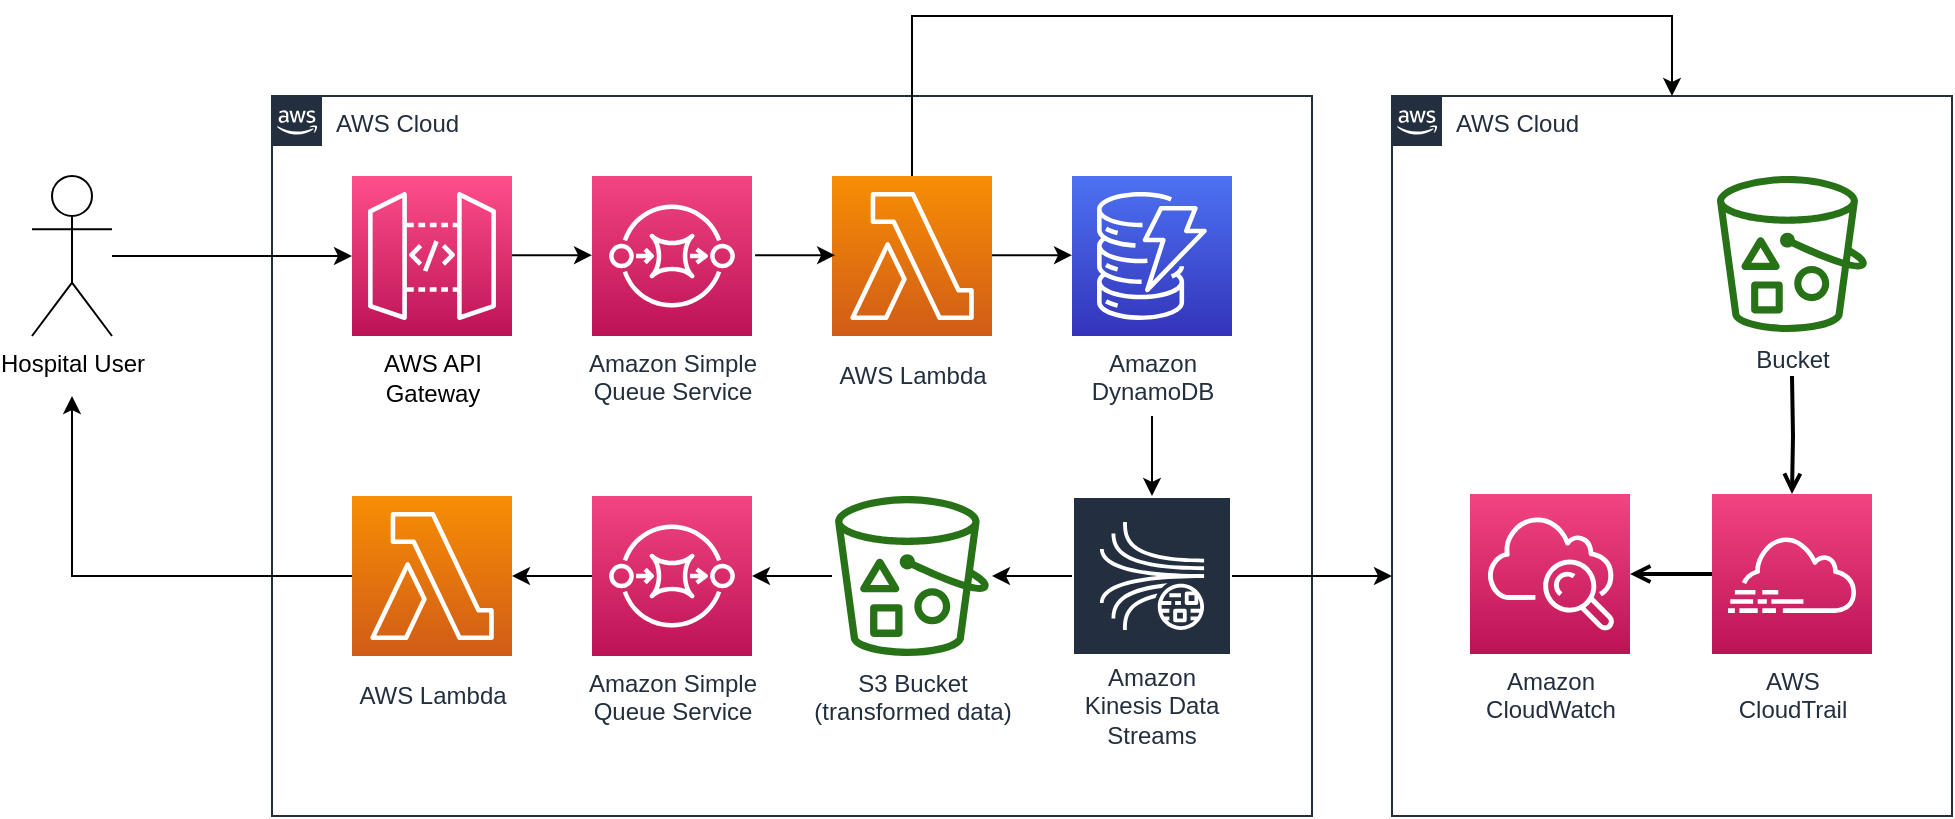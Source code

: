 <mxfile version="18.2.0" type="device"><diagram id="Ht1M8jgEwFfnCIfOTk4-" name="Page-1"><mxGraphModel dx="2863" dy="1881" grid="1" gridSize="10" guides="1" tooltips="1" connect="1" arrows="1" fold="1" page="1" pageScale="1" pageWidth="1169" pageHeight="827" math="0" shadow="0"><root><mxCell id="0"/><mxCell id="1" parent="0"/><mxCell id="UEzPUAAOIrF-is8g5C7q-74" value="AWS Cloud" style="points=[[0,0],[0.25,0],[0.5,0],[0.75,0],[1,0],[1,0.25],[1,0.5],[1,0.75],[1,1],[0.75,1],[0.5,1],[0.25,1],[0,1],[0,0.75],[0,0.5],[0,0.25]];outlineConnect=0;gradientColor=none;html=1;whiteSpace=wrap;fontSize=12;fontStyle=0;shape=mxgraph.aws4.group;grIcon=mxgraph.aws4.group_aws_cloud_alt;strokeColor=#232F3E;fillColor=none;verticalAlign=top;align=left;spacingLeft=30;fontColor=#232F3E;dashed=0;labelBackgroundColor=#ffffff;container=1;pointerEvents=0;collapsible=0;recursiveResize=0;" parent="1" vertex="1"><mxGeometry x="-120" y="-240" width="520" height="360" as="geometry"/></mxCell><mxCell id="UEzPUAAOIrF-is8g5C7q-85" value="AWS Lambda" style="outlineConnect=0;fontColor=#232F3E;gradientColor=#F78E04;gradientDirection=north;fillColor=#D05C17;strokeColor=#ffffff;dashed=0;verticalLabelPosition=bottom;verticalAlign=top;align=center;html=1;fontSize=12;fontStyle=0;aspect=fixed;shape=mxgraph.aws4.resourceIcon;resIcon=mxgraph.aws4.lambda;labelBackgroundColor=#ffffff;spacingTop=6;" parent="UEzPUAAOIrF-is8g5C7q-74" vertex="1"><mxGeometry x="280" y="40" width="80" height="80" as="geometry"/></mxCell><mxCell id="UEzPUAAOIrF-is8g5C7q-87" value="Amazon&lt;br&gt;DynamoDB" style="outlineConnect=0;fontColor=#232F3E;gradientColor=#4D72F3;gradientDirection=north;fillColor=#3334B9;strokeColor=#ffffff;dashed=0;verticalLabelPosition=bottom;verticalAlign=top;align=center;html=1;fontSize=12;fontStyle=0;aspect=fixed;shape=mxgraph.aws4.resourceIcon;resIcon=mxgraph.aws4.dynamodb;labelBackgroundColor=#ffffff;" parent="UEzPUAAOIrF-is8g5C7q-74" vertex="1"><mxGeometry x="400" y="40" width="80" height="80" as="geometry"/></mxCell><mxCell id="UEzPUAAOIrF-is8g5C7q-77" value="S3 Bucket &lt;br&gt;(transformed data)" style="outlineConnect=0;fontColor=#232F3E;gradientColor=none;fillColor=#277116;strokeColor=none;dashed=0;verticalLabelPosition=bottom;verticalAlign=top;align=center;html=1;fontSize=12;fontStyle=0;aspect=fixed;pointerEvents=1;shape=mxgraph.aws4.bucket_with_objects;labelBackgroundColor=#ffffff;" parent="UEzPUAAOIrF-is8g5C7q-74" vertex="1"><mxGeometry x="281.54" y="200" width="76.92" height="80" as="geometry"/></mxCell><mxCell id="rLvb3nesgzpjWio9bO0E-1" value="Amazon Simple&lt;br&gt;Queue Service&lt;br&gt;" style="outlineConnect=0;fontColor=#232F3E;gradientColor=#F34482;gradientDirection=north;fillColor=#BC1356;strokeColor=#ffffff;dashed=0;verticalLabelPosition=bottom;verticalAlign=top;align=center;html=1;fontSize=12;fontStyle=0;aspect=fixed;shape=mxgraph.aws4.resourceIcon;resIcon=mxgraph.aws4.sqs;labelBackgroundColor=#ffffff;" vertex="1" parent="UEzPUAAOIrF-is8g5C7q-74"><mxGeometry x="160" y="200" width="80" height="80" as="geometry"/></mxCell><mxCell id="rLvb3nesgzpjWio9bO0E-2" value="Amazon Simple&lt;br&gt;Queue Service&lt;br&gt;" style="outlineConnect=0;fontColor=#232F3E;gradientColor=#F34482;gradientDirection=north;fillColor=#BC1356;strokeColor=#ffffff;dashed=0;verticalLabelPosition=bottom;verticalAlign=top;align=center;html=1;fontSize=12;fontStyle=0;aspect=fixed;shape=mxgraph.aws4.resourceIcon;resIcon=mxgraph.aws4.sqs;labelBackgroundColor=#ffffff;" vertex="1" parent="UEzPUAAOIrF-is8g5C7q-74"><mxGeometry x="160" y="40" width="80" height="80" as="geometry"/></mxCell><mxCell id="rLvb3nesgzpjWio9bO0E-3" value="" style="sketch=0;points=[[0,0,0],[0.25,0,0],[0.5,0,0],[0.75,0,0],[1,0,0],[0,1,0],[0.25,1,0],[0.5,1,0],[0.75,1,0],[1,1,0],[0,0.25,0],[0,0.5,0],[0,0.75,0],[1,0.25,0],[1,0.5,0],[1,0.75,0]];outlineConnect=0;fontColor=#232F3E;gradientColor=#FF4F8B;gradientDirection=north;fillColor=#BC1356;strokeColor=#ffffff;dashed=0;verticalLabelPosition=bottom;verticalAlign=top;align=center;html=1;fontSize=12;fontStyle=0;aspect=fixed;shape=mxgraph.aws4.resourceIcon;resIcon=mxgraph.aws4.api_gateway;" vertex="1" parent="UEzPUAAOIrF-is8g5C7q-74"><mxGeometry x="40" y="40" width="80" height="80" as="geometry"/></mxCell><mxCell id="rLvb3nesgzpjWio9bO0E-4" value="AWS API&lt;br&gt;Gateway" style="text;html=1;align=center;verticalAlign=middle;resizable=0;points=[];autosize=1;strokeColor=none;fillColor=none;" vertex="1" parent="UEzPUAAOIrF-is8g5C7q-74"><mxGeometry x="50" y="126" width="60" height="30" as="geometry"/></mxCell><mxCell id="rLvb3nesgzpjWio9bO0E-7" value="&lt;span style=&quot;font-weight: normal;&quot;&gt;&lt;font style=&quot;font-size: 12px;&quot;&gt;Amazon Kinesis Data Streams&lt;/font&gt;&lt;/span&gt;" style="sketch=0;outlineConnect=0;fontColor=#232F3E;gradientColor=none;strokeColor=#ffffff;fillColor=#232F3E;dashed=0;verticalLabelPosition=middle;verticalAlign=bottom;align=center;html=1;whiteSpace=wrap;fontSize=10;fontStyle=1;spacing=3;shape=mxgraph.aws4.productIcon;prIcon=mxgraph.aws4.kinesis_data_streams;" vertex="1" parent="UEzPUAAOIrF-is8g5C7q-74"><mxGeometry x="400" y="200" width="80" height="130" as="geometry"/></mxCell><mxCell id="rLvb3nesgzpjWio9bO0E-9" value="" style="endArrow=classic;html=1;rounded=0;fontSize=12;" edge="1" parent="UEzPUAAOIrF-is8g5C7q-74"><mxGeometry width="50" height="50" relative="1" as="geometry"><mxPoint x="120" y="79.57" as="sourcePoint"/><mxPoint x="160" y="79.57" as="targetPoint"/></mxGeometry></mxCell><mxCell id="rLvb3nesgzpjWio9bO0E-10" value="" style="endArrow=classic;html=1;rounded=0;fontSize=12;" edge="1" parent="UEzPUAAOIrF-is8g5C7q-74"><mxGeometry width="50" height="50" relative="1" as="geometry"><mxPoint x="241.54" y="79.57" as="sourcePoint"/><mxPoint x="281.54" y="79.57" as="targetPoint"/></mxGeometry></mxCell><mxCell id="rLvb3nesgzpjWio9bO0E-11" value="" style="endArrow=classic;html=1;rounded=0;fontSize=12;" edge="1" parent="UEzPUAAOIrF-is8g5C7q-74"><mxGeometry width="50" height="50" relative="1" as="geometry"><mxPoint x="360.0" y="79.57" as="sourcePoint"/><mxPoint x="400.0" y="79.57" as="targetPoint"/></mxGeometry></mxCell><mxCell id="rLvb3nesgzpjWio9bO0E-12" value="" style="endArrow=classic;html=1;rounded=0;fontSize=12;" edge="1" parent="UEzPUAAOIrF-is8g5C7q-74"><mxGeometry width="50" height="50" relative="1" as="geometry"><mxPoint x="400" y="240" as="sourcePoint"/><mxPoint x="360" y="240" as="targetPoint"/></mxGeometry></mxCell><mxCell id="rLvb3nesgzpjWio9bO0E-13" value="" style="endArrow=classic;html=1;rounded=0;fontSize=12;" edge="1" parent="UEzPUAAOIrF-is8g5C7q-74"><mxGeometry width="50" height="50" relative="1" as="geometry"><mxPoint x="280.0" y="240" as="sourcePoint"/><mxPoint x="240" y="240" as="targetPoint"/></mxGeometry></mxCell><mxCell id="rLvb3nesgzpjWio9bO0E-14" value="" style="endArrow=classic;html=1;rounded=0;fontSize=12;" edge="1" parent="UEzPUAAOIrF-is8g5C7q-74" target="rLvb3nesgzpjWio9bO0E-7"><mxGeometry width="50" height="50" relative="1" as="geometry"><mxPoint x="440" y="160" as="sourcePoint"/><mxPoint x="370" y="120" as="targetPoint"/></mxGeometry></mxCell><mxCell id="rLvb3nesgzpjWio9bO0E-16" value="AWS Lambda" style="outlineConnect=0;fontColor=#232F3E;gradientColor=#F78E04;gradientDirection=north;fillColor=#D05C17;strokeColor=#ffffff;dashed=0;verticalLabelPosition=bottom;verticalAlign=top;align=center;html=1;fontSize=12;fontStyle=0;aspect=fixed;shape=mxgraph.aws4.resourceIcon;resIcon=mxgraph.aws4.lambda;labelBackgroundColor=#ffffff;spacingTop=6;" vertex="1" parent="UEzPUAAOIrF-is8g5C7q-74"><mxGeometry x="40" y="200" width="80" height="80" as="geometry"/></mxCell><mxCell id="rLvb3nesgzpjWio9bO0E-17" value="" style="endArrow=classic;html=1;rounded=0;fontSize=12;" edge="1" parent="UEzPUAAOIrF-is8g5C7q-74"><mxGeometry width="50" height="50" relative="1" as="geometry"><mxPoint x="160.0" y="240" as="sourcePoint"/><mxPoint x="120.0" y="240" as="targetPoint"/></mxGeometry></mxCell><mxCell id="UEzPUAAOIrF-is8g5C7q-75" value="AWS Cloud" style="points=[[0,0],[0.25,0],[0.5,0],[0.75,0],[1,0],[1,0.25],[1,0.5],[1,0.75],[1,1],[0.75,1],[0.5,1],[0.25,1],[0,1],[0,0.75],[0,0.5],[0,0.25]];outlineConnect=0;gradientColor=none;html=1;whiteSpace=wrap;fontSize=12;fontStyle=0;shape=mxgraph.aws4.group;grIcon=mxgraph.aws4.group_aws_cloud_alt;strokeColor=#232F3E;fillColor=none;verticalAlign=top;align=left;spacingLeft=30;fontColor=#232F3E;dashed=0;labelBackgroundColor=#ffffff;container=1;pointerEvents=0;collapsible=0;recursiveResize=0;" parent="1" vertex="1"><mxGeometry x="440" y="-240" width="280" height="360" as="geometry"/></mxCell><mxCell id="UEzPUAAOIrF-is8g5C7q-78" value="Bucket" style="outlineConnect=0;fontColor=#232F3E;gradientColor=none;fillColor=#277116;strokeColor=none;dashed=0;verticalLabelPosition=bottom;verticalAlign=top;align=center;html=1;fontSize=12;fontStyle=0;aspect=fixed;pointerEvents=1;shape=mxgraph.aws4.bucket_with_objects;labelBackgroundColor=#ffffff;" parent="UEzPUAAOIrF-is8g5C7q-75" vertex="1"><mxGeometry x="162.5" y="40" width="75" height="78" as="geometry"/></mxCell><mxCell id="UEzPUAAOIrF-is8g5C7q-84" value="AWS&lt;br&gt;CloudTrail" style="outlineConnect=0;fontColor=#232F3E;gradientColor=#F34482;gradientDirection=north;fillColor=#BC1356;strokeColor=#ffffff;dashed=0;verticalLabelPosition=bottom;verticalAlign=top;align=center;html=1;fontSize=12;fontStyle=0;aspect=fixed;shape=mxgraph.aws4.resourceIcon;resIcon=mxgraph.aws4.cloudtrail;labelBackgroundColor=#ffffff;" parent="UEzPUAAOIrF-is8g5C7q-75" vertex="1"><mxGeometry x="160" y="199" width="80" height="80" as="geometry"/></mxCell><mxCell id="UEzPUAAOIrF-is8g5C7q-104" style="edgeStyle=orthogonalEdgeStyle;rounded=0;orthogonalLoop=1;jettySize=auto;html=1;endArrow=open;endFill=0;strokeWidth=2;" parent="UEzPUAAOIrF-is8g5C7q-75" target="UEzPUAAOIrF-is8g5C7q-84" edge="1"><mxGeometry relative="1" as="geometry"><mxPoint x="200" y="140" as="sourcePoint"/></mxGeometry></mxCell><mxCell id="UEzPUAAOIrF-is8g5C7q-83" value="Amazon&lt;br&gt;CloudWatch&lt;br&gt;" style="outlineConnect=0;fontColor=#232F3E;gradientColor=#F34482;gradientDirection=north;fillColor=#BC1356;strokeColor=#ffffff;dashed=0;verticalLabelPosition=bottom;verticalAlign=top;align=center;html=1;fontSize=12;fontStyle=0;aspect=fixed;shape=mxgraph.aws4.resourceIcon;resIcon=mxgraph.aws4.cloudwatch;labelBackgroundColor=#ffffff;" parent="UEzPUAAOIrF-is8g5C7q-75" vertex="1"><mxGeometry x="39" y="199" width="80" height="80" as="geometry"/></mxCell><mxCell id="UEzPUAAOIrF-is8g5C7q-101" value="" style="edgeStyle=orthogonalEdgeStyle;rounded=0;orthogonalLoop=1;jettySize=auto;html=1;endArrow=open;endFill=0;strokeWidth=2;" parent="UEzPUAAOIrF-is8g5C7q-75" source="UEzPUAAOIrF-is8g5C7q-84" target="UEzPUAAOIrF-is8g5C7q-83" edge="1"><mxGeometry relative="1" as="geometry"/></mxCell><mxCell id="rLvb3nesgzpjWio9bO0E-8" value="" style="endArrow=classic;html=1;rounded=0;fontSize=12;entryX=0.5;entryY=0;entryDx=0;entryDy=0;" edge="1" parent="1" target="UEzPUAAOIrF-is8g5C7q-75"><mxGeometry width="50" height="50" relative="1" as="geometry"><mxPoint x="200" y="-200" as="sourcePoint"/><mxPoint x="160" y="-280" as="targetPoint"/><Array as="points"><mxPoint x="200" y="-200"/><mxPoint x="200" y="-280"/><mxPoint x="580" y="-280"/></Array></mxGeometry></mxCell><mxCell id="rLvb3nesgzpjWio9bO0E-15" value="" style="endArrow=classic;html=1;rounded=0;fontSize=12;" edge="1" parent="1"><mxGeometry width="50" height="50" relative="1" as="geometry"><mxPoint x="360" as="sourcePoint"/><mxPoint x="440" as="targetPoint"/></mxGeometry></mxCell><mxCell id="rLvb3nesgzpjWio9bO0E-19" value="Hospital User" style="shape=umlActor;verticalLabelPosition=bottom;verticalAlign=top;html=1;outlineConnect=0;fontSize=12;" vertex="1" parent="1"><mxGeometry x="-240" y="-200" width="40" height="80" as="geometry"/></mxCell><mxCell id="rLvb3nesgzpjWio9bO0E-20" value="" style="endArrow=classic;html=1;rounded=0;fontSize=12;entryX=0;entryY=0.5;entryDx=0;entryDy=0;entryPerimeter=0;" edge="1" parent="1" source="rLvb3nesgzpjWio9bO0E-19" target="rLvb3nesgzpjWio9bO0E-3"><mxGeometry width="50" height="50" relative="1" as="geometry"><mxPoint x="131.54" y="-150.43" as="sourcePoint"/><mxPoint x="171.54" y="-150.43" as="targetPoint"/></mxGeometry></mxCell><mxCell id="rLvb3nesgzpjWio9bO0E-21" value="" style="endArrow=classic;html=1;rounded=0;fontSize=12;" edge="1" parent="1"><mxGeometry width="50" height="50" relative="1" as="geometry"><mxPoint x="-80" y="-1.137e-13" as="sourcePoint"/><mxPoint x="-220" y="-90" as="targetPoint"/><Array as="points"><mxPoint x="-220"/></Array></mxGeometry></mxCell></root></mxGraphModel></diagram></mxfile>